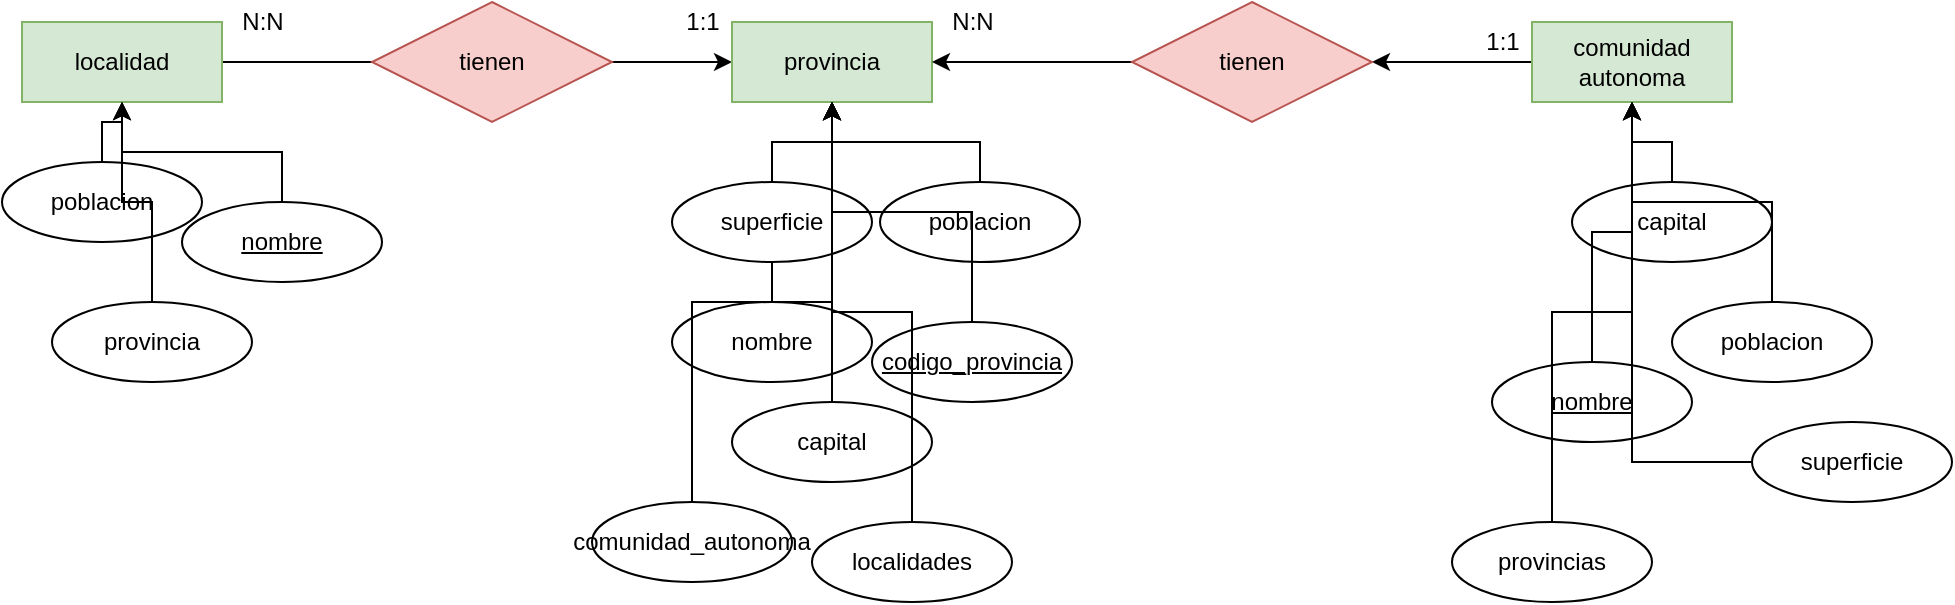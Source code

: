 <mxfile version="15.4.0" type="device"><diagram id="-CijpgBcMHfkIRoO8MGL" name="Página-1"><mxGraphModel dx="1865" dy="607" grid="1" gridSize="10" guides="1" tooltips="1" connect="1" arrows="1" fold="1" page="1" pageScale="1" pageWidth="827" pageHeight="1169" math="0" shadow="0"><root><mxCell id="0"/><mxCell id="1" parent="0"/><mxCell id="raF-lsEhJDtkqbHiAiLN-33" style="edgeStyle=orthogonalEdgeStyle;rounded=0;orthogonalLoop=1;jettySize=auto;html=1;" parent="1" source="raF-lsEhJDtkqbHiAiLN-1" target="raF-lsEhJDtkqbHiAiLN-2" edge="1"><mxGeometry relative="1" as="geometry"><mxPoint x="-10" y="290" as="targetPoint"/></mxGeometry></mxCell><mxCell id="raF-lsEhJDtkqbHiAiLN-1" value="localidad" style="whiteSpace=wrap;html=1;align=center;fillColor=#d5e8d4;strokeColor=#82b366;" parent="1" vertex="1"><mxGeometry x="-15" y="270" width="100" height="40" as="geometry"/></mxCell><mxCell id="raF-lsEhJDtkqbHiAiLN-2" value="provincia" style="whiteSpace=wrap;html=1;align=center;fillColor=#d5e8d4;strokeColor=#82b366;" parent="1" vertex="1"><mxGeometry x="340" y="270" width="100" height="40" as="geometry"/></mxCell><mxCell id="raF-lsEhJDtkqbHiAiLN-43" style="edgeStyle=orthogonalEdgeStyle;rounded=0;orthogonalLoop=1;jettySize=auto;html=1;" parent="1" source="raF-lsEhJDtkqbHiAiLN-3" target="raF-lsEhJDtkqbHiAiLN-42" edge="1"><mxGeometry relative="1" as="geometry"/></mxCell><mxCell id="raF-lsEhJDtkqbHiAiLN-3" value="comunidad autonoma" style="whiteSpace=wrap;html=1;align=center;fillColor=#d5e8d4;strokeColor=#82b366;" parent="1" vertex="1"><mxGeometry x="740" y="270" width="100" height="40" as="geometry"/></mxCell><mxCell id="raF-lsEhJDtkqbHiAiLN-9" style="edgeStyle=orthogonalEdgeStyle;rounded=0;orthogonalLoop=1;jettySize=auto;html=1;" parent="1" source="raF-lsEhJDtkqbHiAiLN-6" target="raF-lsEhJDtkqbHiAiLN-1" edge="1"><mxGeometry relative="1" as="geometry"/></mxCell><mxCell id="raF-lsEhJDtkqbHiAiLN-6" value="&lt;u&gt;nombre&lt;/u&gt;" style="ellipse;whiteSpace=wrap;html=1;align=center;" parent="1" vertex="1"><mxGeometry x="65" y="360" width="100" height="40" as="geometry"/></mxCell><mxCell id="raF-lsEhJDtkqbHiAiLN-8" style="edgeStyle=orthogonalEdgeStyle;rounded=0;orthogonalLoop=1;jettySize=auto;html=1;" parent="1" source="raF-lsEhJDtkqbHiAiLN-7" target="raF-lsEhJDtkqbHiAiLN-1" edge="1"><mxGeometry relative="1" as="geometry"/></mxCell><mxCell id="raF-lsEhJDtkqbHiAiLN-7" value="poblacion" style="ellipse;whiteSpace=wrap;html=1;align=center;" parent="1" vertex="1"><mxGeometry x="-25" y="340" width="100" height="40" as="geometry"/></mxCell><mxCell id="raF-lsEhJDtkqbHiAiLN-15" style="edgeStyle=orthogonalEdgeStyle;rounded=0;orthogonalLoop=1;jettySize=auto;html=1;" parent="1" source="raF-lsEhJDtkqbHiAiLN-10" target="raF-lsEhJDtkqbHiAiLN-2" edge="1"><mxGeometry relative="1" as="geometry"/></mxCell><mxCell id="raF-lsEhJDtkqbHiAiLN-10" value="nombre" style="ellipse;whiteSpace=wrap;html=1;align=center;" parent="1" vertex="1"><mxGeometry x="310" y="410" width="100" height="40" as="geometry"/></mxCell><mxCell id="raF-lsEhJDtkqbHiAiLN-14" style="edgeStyle=orthogonalEdgeStyle;rounded=0;orthogonalLoop=1;jettySize=auto;html=1;" parent="1" source="raF-lsEhJDtkqbHiAiLN-11" target="raF-lsEhJDtkqbHiAiLN-2" edge="1"><mxGeometry relative="1" as="geometry"/></mxCell><mxCell id="raF-lsEhJDtkqbHiAiLN-11" value="poblacion" style="ellipse;whiteSpace=wrap;html=1;align=center;" parent="1" vertex="1"><mxGeometry x="414" y="350" width="100" height="40" as="geometry"/></mxCell><mxCell id="raF-lsEhJDtkqbHiAiLN-13" style="edgeStyle=orthogonalEdgeStyle;rounded=0;orthogonalLoop=1;jettySize=auto;html=1;" parent="1" source="raF-lsEhJDtkqbHiAiLN-12" target="raF-lsEhJDtkqbHiAiLN-2" edge="1"><mxGeometry relative="1" as="geometry"/></mxCell><mxCell id="raF-lsEhJDtkqbHiAiLN-12" value="superficie" style="ellipse;whiteSpace=wrap;html=1;align=center;" parent="1" vertex="1"><mxGeometry x="310" y="350" width="100" height="40" as="geometry"/></mxCell><mxCell id="raF-lsEhJDtkqbHiAiLN-17" style="edgeStyle=orthogonalEdgeStyle;rounded=0;orthogonalLoop=1;jettySize=auto;html=1;" parent="1" source="raF-lsEhJDtkqbHiAiLN-16" target="raF-lsEhJDtkqbHiAiLN-2" edge="1"><mxGeometry relative="1" as="geometry"/></mxCell><mxCell id="raF-lsEhJDtkqbHiAiLN-16" value="&lt;u&gt;codigo_provincia&lt;/u&gt;" style="ellipse;whiteSpace=wrap;html=1;align=center;" parent="1" vertex="1"><mxGeometry x="410" y="420" width="100" height="40" as="geometry"/></mxCell><mxCell id="raF-lsEhJDtkqbHiAiLN-19" style="edgeStyle=orthogonalEdgeStyle;rounded=0;orthogonalLoop=1;jettySize=auto;html=1;" parent="1" source="raF-lsEhJDtkqbHiAiLN-18" target="raF-lsEhJDtkqbHiAiLN-3" edge="1"><mxGeometry relative="1" as="geometry"/></mxCell><mxCell id="raF-lsEhJDtkqbHiAiLN-18" value="capital" style="ellipse;whiteSpace=wrap;html=1;align=center;" parent="1" vertex="1"><mxGeometry x="760" y="350" width="100" height="40" as="geometry"/></mxCell><mxCell id="raF-lsEhJDtkqbHiAiLN-21" style="edgeStyle=orthogonalEdgeStyle;rounded=0;orthogonalLoop=1;jettySize=auto;html=1;" parent="1" source="raF-lsEhJDtkqbHiAiLN-20" target="raF-lsEhJDtkqbHiAiLN-2" edge="1"><mxGeometry relative="1" as="geometry"/></mxCell><mxCell id="raF-lsEhJDtkqbHiAiLN-20" value="capital" style="ellipse;whiteSpace=wrap;html=1;align=center;" parent="1" vertex="1"><mxGeometry x="340" y="460" width="100" height="40" as="geometry"/></mxCell><mxCell id="raF-lsEhJDtkqbHiAiLN-28" style="edgeStyle=orthogonalEdgeStyle;rounded=0;orthogonalLoop=1;jettySize=auto;html=1;" parent="1" source="raF-lsEhJDtkqbHiAiLN-24" target="raF-lsEhJDtkqbHiAiLN-3" edge="1"><mxGeometry relative="1" as="geometry"/></mxCell><mxCell id="raF-lsEhJDtkqbHiAiLN-24" value="&lt;u&gt;nombre&lt;/u&gt;" style="ellipse;whiteSpace=wrap;html=1;align=center;" parent="1" vertex="1"><mxGeometry x="720" y="440" width="100" height="40" as="geometry"/></mxCell><mxCell id="raF-lsEhJDtkqbHiAiLN-29" style="edgeStyle=orthogonalEdgeStyle;rounded=0;orthogonalLoop=1;jettySize=auto;html=1;" parent="1" source="raF-lsEhJDtkqbHiAiLN-25" target="raF-lsEhJDtkqbHiAiLN-3" edge="1"><mxGeometry relative="1" as="geometry"/></mxCell><mxCell id="raF-lsEhJDtkqbHiAiLN-25" value="poblacion" style="ellipse;whiteSpace=wrap;html=1;align=center;" parent="1" vertex="1"><mxGeometry x="810" y="410" width="100" height="40" as="geometry"/></mxCell><mxCell id="raF-lsEhJDtkqbHiAiLN-27" style="edgeStyle=orthogonalEdgeStyle;rounded=0;orthogonalLoop=1;jettySize=auto;html=1;" parent="1" source="raF-lsEhJDtkqbHiAiLN-26" target="raF-lsEhJDtkqbHiAiLN-3" edge="1"><mxGeometry relative="1" as="geometry"/></mxCell><mxCell id="raF-lsEhJDtkqbHiAiLN-26" value="superficie" style="ellipse;whiteSpace=wrap;html=1;align=center;" parent="1" vertex="1"><mxGeometry x="850" y="470" width="100" height="40" as="geometry"/></mxCell><mxCell id="raF-lsEhJDtkqbHiAiLN-38" value="tienen" style="shape=rhombus;perimeter=rhombusPerimeter;whiteSpace=wrap;html=1;align=center;fillColor=#f8cecc;strokeColor=#b85450;" parent="1" vertex="1"><mxGeometry x="160" y="260" width="120" height="60" as="geometry"/></mxCell><mxCell id="raF-lsEhJDtkqbHiAiLN-44" style="edgeStyle=orthogonalEdgeStyle;rounded=0;orthogonalLoop=1;jettySize=auto;html=1;entryX=1;entryY=0.5;entryDx=0;entryDy=0;" parent="1" source="raF-lsEhJDtkqbHiAiLN-42" target="raF-lsEhJDtkqbHiAiLN-2" edge="1"><mxGeometry relative="1" as="geometry"><mxPoint x="500" y="290" as="targetPoint"/></mxGeometry></mxCell><mxCell id="raF-lsEhJDtkqbHiAiLN-42" value="tienen" style="shape=rhombus;perimeter=rhombusPerimeter;whiteSpace=wrap;html=1;align=center;fillColor=#f8cecc;strokeColor=#b85450;" parent="1" vertex="1"><mxGeometry x="540" y="260" width="120" height="60" as="geometry"/></mxCell><mxCell id="raF-lsEhJDtkqbHiAiLN-52" value="1:1" style="text;html=1;resizable=0;autosize=1;align=center;verticalAlign=middle;points=[];fillColor=none;strokeColor=none;rounded=0;" parent="1" vertex="1"><mxGeometry x="310" y="260" width="30" height="20" as="geometry"/></mxCell><mxCell id="raF-lsEhJDtkqbHiAiLN-53" value="N:N" style="text;html=1;resizable=0;autosize=1;align=center;verticalAlign=middle;points=[];fillColor=none;strokeColor=none;rounded=0;" parent="1" vertex="1"><mxGeometry x="85" y="260" width="40" height="20" as="geometry"/></mxCell><mxCell id="raF-lsEhJDtkqbHiAiLN-55" value="1:1" style="text;html=1;resizable=0;autosize=1;align=center;verticalAlign=middle;points=[];fillColor=none;strokeColor=none;rounded=0;" parent="1" vertex="1"><mxGeometry x="710" y="270" width="30" height="20" as="geometry"/></mxCell><mxCell id="raF-lsEhJDtkqbHiAiLN-56" value="N:N" style="text;html=1;resizable=0;autosize=1;align=center;verticalAlign=middle;points=[];fillColor=none;strokeColor=none;rounded=0;" parent="1" vertex="1"><mxGeometry x="440" y="260" width="40" height="20" as="geometry"/></mxCell><mxCell id="raF-lsEhJDtkqbHiAiLN-58" style="edgeStyle=orthogonalEdgeStyle;rounded=0;orthogonalLoop=1;jettySize=auto;html=1;" parent="1" source="raF-lsEhJDtkqbHiAiLN-57" target="raF-lsEhJDtkqbHiAiLN-1" edge="1"><mxGeometry relative="1" as="geometry"/></mxCell><mxCell id="raF-lsEhJDtkqbHiAiLN-57" value="provincia" style="ellipse;whiteSpace=wrap;html=1;align=center;" parent="1" vertex="1"><mxGeometry y="410" width="100" height="40" as="geometry"/></mxCell><mxCell id="raF-lsEhJDtkqbHiAiLN-60" style="edgeStyle=orthogonalEdgeStyle;rounded=0;orthogonalLoop=1;jettySize=auto;html=1;" parent="1" source="raF-lsEhJDtkqbHiAiLN-59" target="raF-lsEhJDtkqbHiAiLN-2" edge="1"><mxGeometry relative="1" as="geometry"/></mxCell><mxCell id="raF-lsEhJDtkqbHiAiLN-59" value="localidades" style="ellipse;whiteSpace=wrap;html=1;align=center;" parent="1" vertex="1"><mxGeometry x="380" y="520" width="100" height="40" as="geometry"/></mxCell><mxCell id="raF-lsEhJDtkqbHiAiLN-62" style="edgeStyle=orthogonalEdgeStyle;rounded=0;orthogonalLoop=1;jettySize=auto;html=1;" parent="1" source="raF-lsEhJDtkqbHiAiLN-61" target="raF-lsEhJDtkqbHiAiLN-2" edge="1"><mxGeometry relative="1" as="geometry"/></mxCell><mxCell id="raF-lsEhJDtkqbHiAiLN-61" value="comunidad_autonoma" style="ellipse;whiteSpace=wrap;html=1;align=center;" parent="1" vertex="1"><mxGeometry x="270" y="510" width="100" height="40" as="geometry"/></mxCell><mxCell id="raF-lsEhJDtkqbHiAiLN-64" style="edgeStyle=orthogonalEdgeStyle;rounded=0;orthogonalLoop=1;jettySize=auto;html=1;" parent="1" source="raF-lsEhJDtkqbHiAiLN-63" target="raF-lsEhJDtkqbHiAiLN-3" edge="1"><mxGeometry relative="1" as="geometry"/></mxCell><mxCell id="raF-lsEhJDtkqbHiAiLN-63" value="provincias" style="ellipse;whiteSpace=wrap;html=1;align=center;" parent="1" vertex="1"><mxGeometry x="700" y="520" width="100" height="40" as="geometry"/></mxCell></root></mxGraphModel></diagram></mxfile>